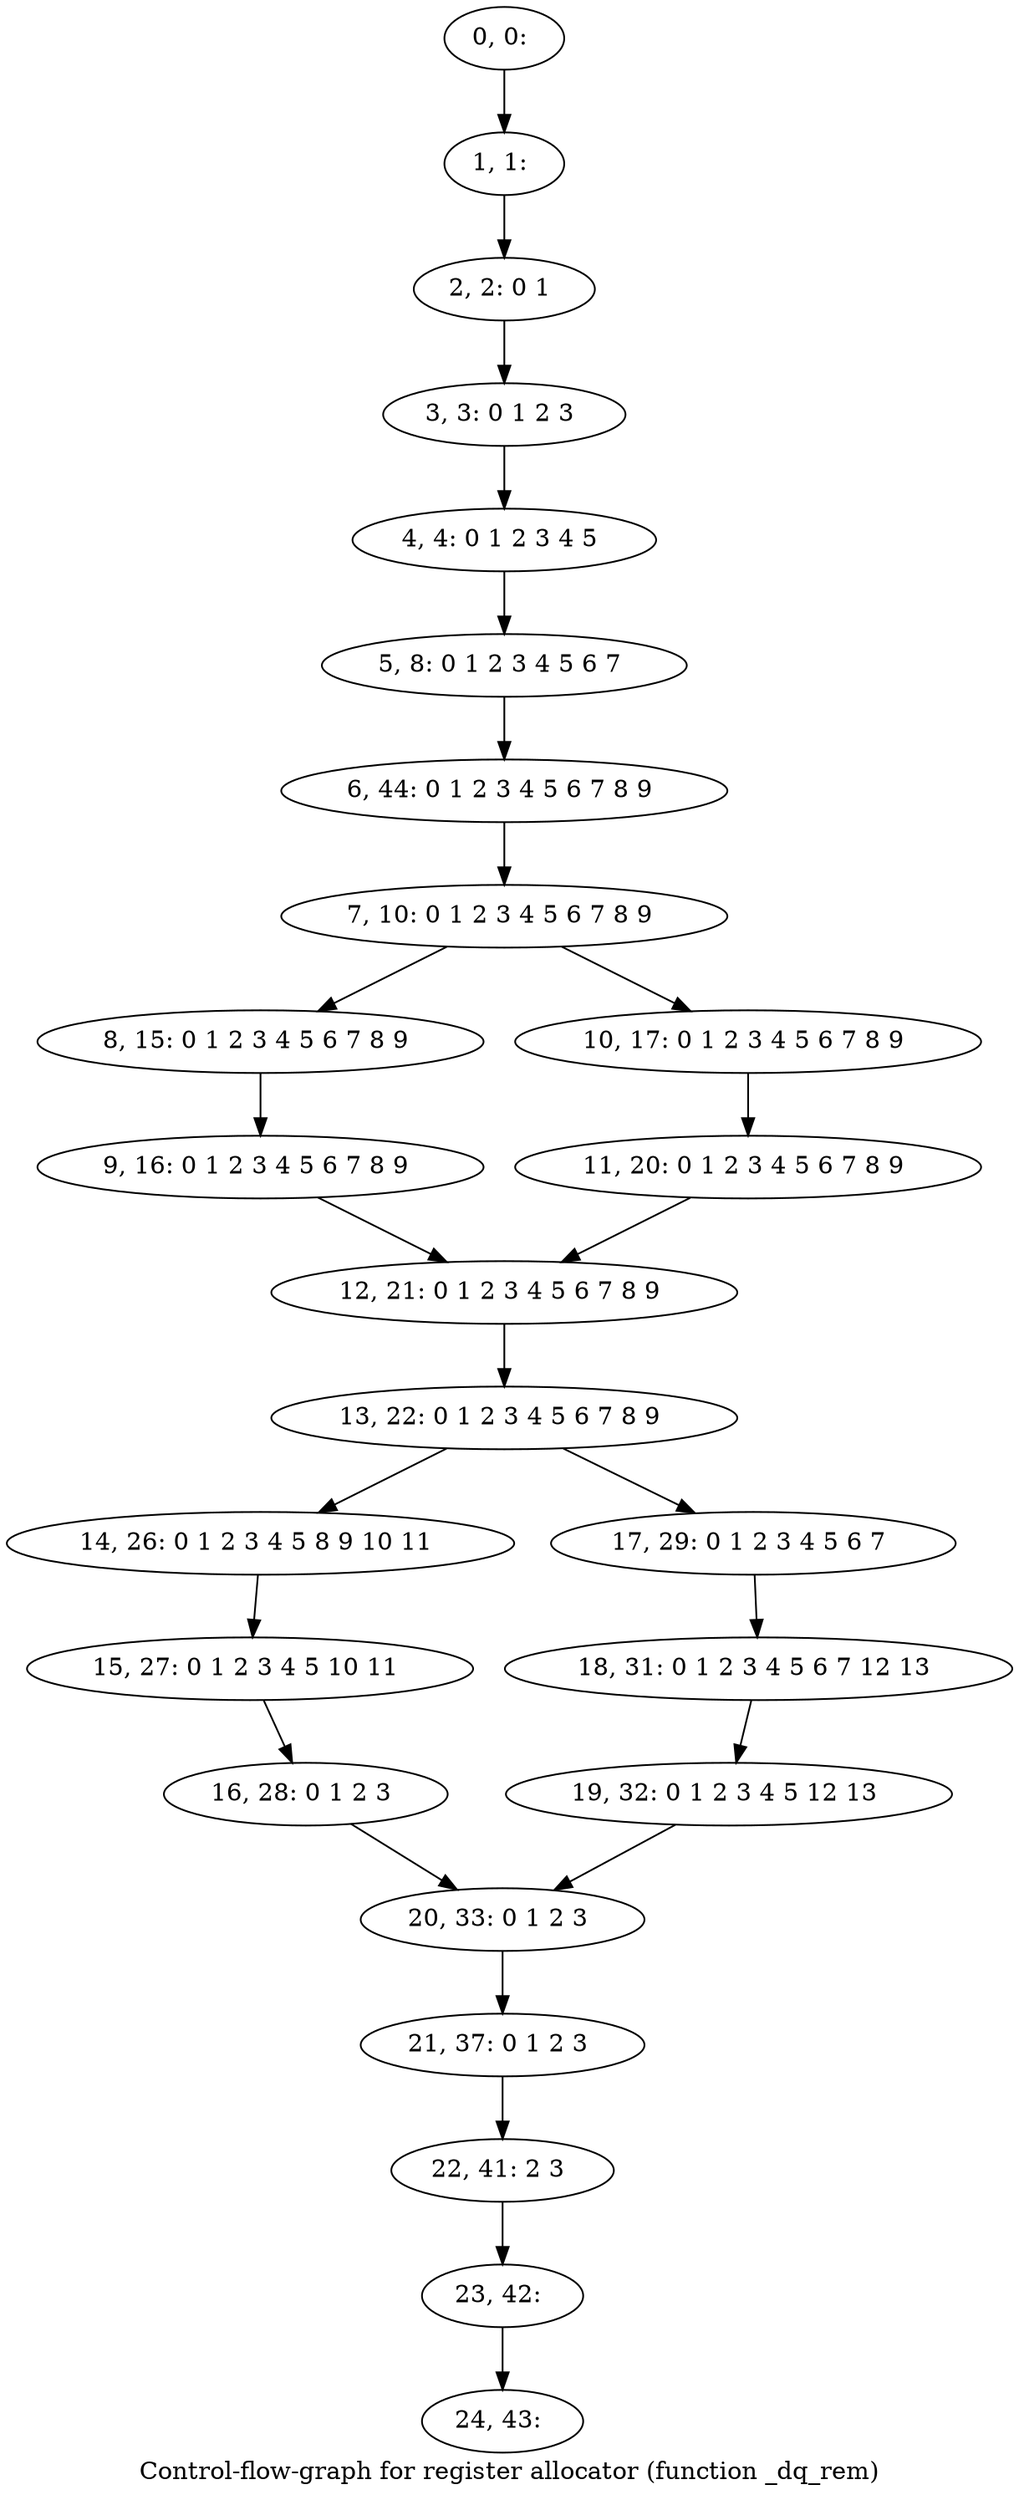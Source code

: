 digraph G {
graph [label="Control-flow-graph for register allocator (function _dq_rem)"]
0[label="0, 0: "];
1[label="1, 1: "];
2[label="2, 2: 0 1 "];
3[label="3, 3: 0 1 2 3 "];
4[label="4, 4: 0 1 2 3 4 5 "];
5[label="5, 8: 0 1 2 3 4 5 6 7 "];
6[label="6, 44: 0 1 2 3 4 5 6 7 8 9 "];
7[label="7, 10: 0 1 2 3 4 5 6 7 8 9 "];
8[label="8, 15: 0 1 2 3 4 5 6 7 8 9 "];
9[label="9, 16: 0 1 2 3 4 5 6 7 8 9 "];
10[label="10, 17: 0 1 2 3 4 5 6 7 8 9 "];
11[label="11, 20: 0 1 2 3 4 5 6 7 8 9 "];
12[label="12, 21: 0 1 2 3 4 5 6 7 8 9 "];
13[label="13, 22: 0 1 2 3 4 5 6 7 8 9 "];
14[label="14, 26: 0 1 2 3 4 5 8 9 10 11 "];
15[label="15, 27: 0 1 2 3 4 5 10 11 "];
16[label="16, 28: 0 1 2 3 "];
17[label="17, 29: 0 1 2 3 4 5 6 7 "];
18[label="18, 31: 0 1 2 3 4 5 6 7 12 13 "];
19[label="19, 32: 0 1 2 3 4 5 12 13 "];
20[label="20, 33: 0 1 2 3 "];
21[label="21, 37: 0 1 2 3 "];
22[label="22, 41: 2 3 "];
23[label="23, 42: "];
24[label="24, 43: "];
0->1 ;
1->2 ;
2->3 ;
3->4 ;
4->5 ;
5->6 ;
6->7 ;
7->8 ;
7->10 ;
8->9 ;
9->12 ;
10->11 ;
11->12 ;
12->13 ;
13->14 ;
13->17 ;
14->15 ;
15->16 ;
16->20 ;
17->18 ;
18->19 ;
19->20 ;
20->21 ;
21->22 ;
22->23 ;
23->24 ;
}
